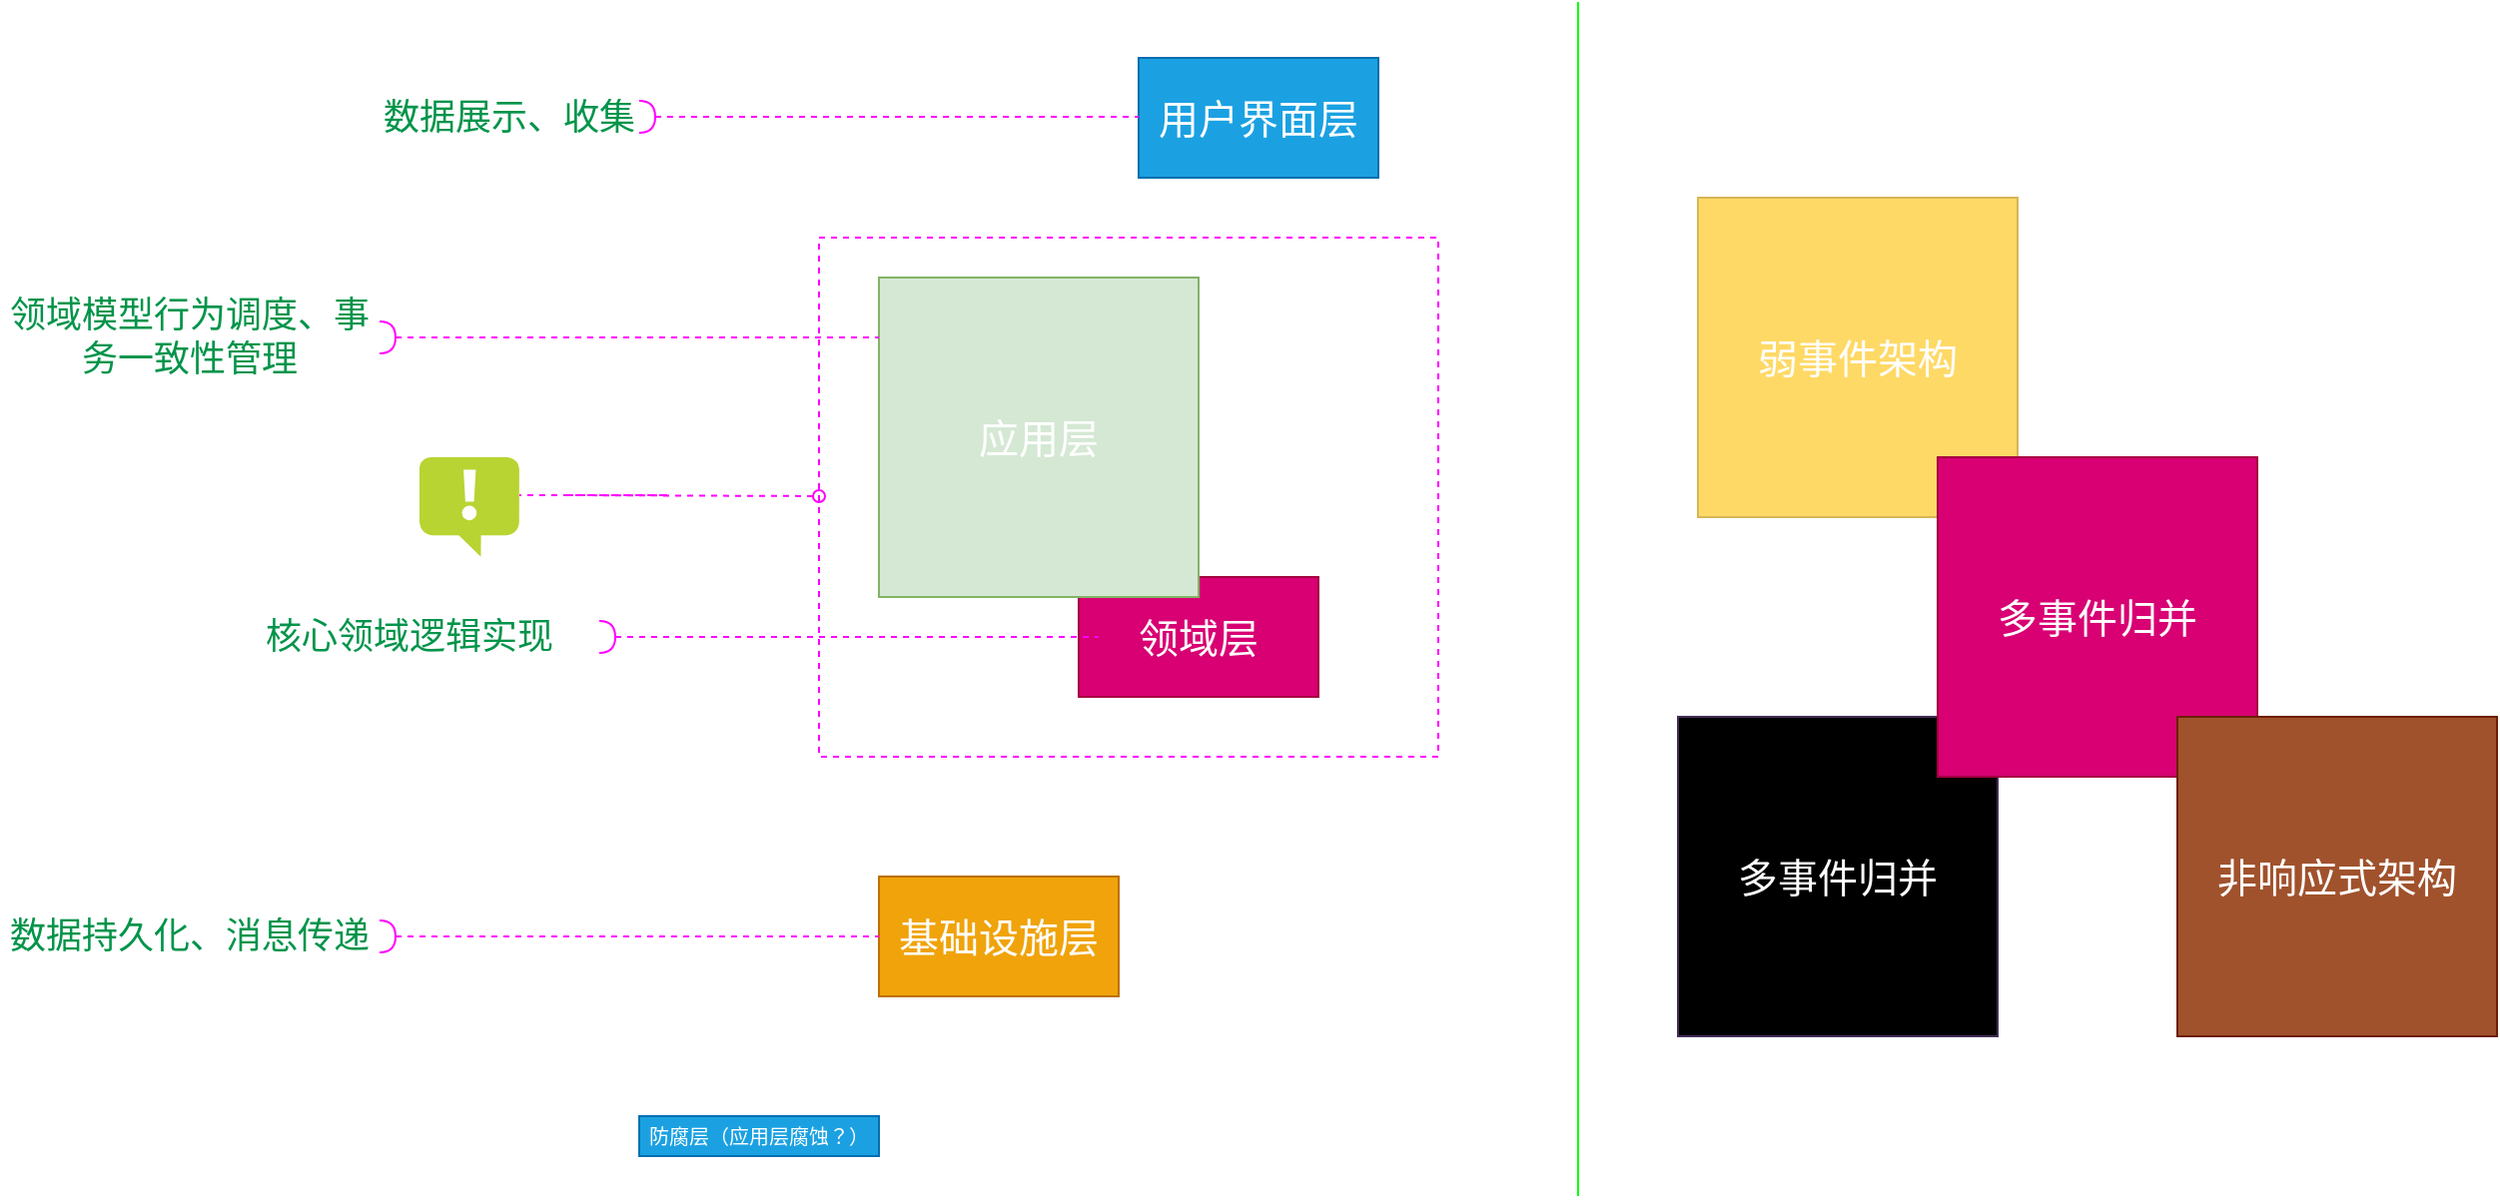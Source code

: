 <mxfile version="14.6.13" type="device"><diagram id="gMySlP0DNYXXV4hH28G2" name="第 1 页"><mxGraphModel dx="1773" dy="642" grid="1" gridSize="10" guides="1" tooltips="1" connect="1" arrows="1" fold="1" page="1" pageScale="1" pageWidth="827" pageHeight="1169" math="0" shadow="0"><root><mxCell id="0"/><mxCell id="1" parent="0"/><mxCell id="fRaxHKMR5lCe1m4wWHmw-14" value="" style="html=1;dashed=1;whitespace=wrap;fontSize=20;fontColor=#FFFFFF;strokeWidth=1;fillColor=#FFFFFF;strokeColor=#FF00FF;" parent="1" vertex="1"><mxGeometry x="260" y="210" width="310" height="260" as="geometry"/></mxCell><mxCell id="fRaxHKMR5lCe1m4wWHmw-1" value="" style="endArrow=none;html=1;strokeColor=#00FF00;" parent="1" edge="1"><mxGeometry width="50" height="50" relative="1" as="geometry"><mxPoint x="640" y="690" as="sourcePoint"/><mxPoint x="640" y="92" as="targetPoint"/></mxGeometry></mxCell><mxCell id="fRaxHKMR5lCe1m4wWHmw-3" value="弱事件架构" style="whiteSpace=wrap;html=1;aspect=fixed;strokeColor=#d6b656;fontSize=20;fontColor=#FFFFFF;fillColor=#FFD966;" parent="1" vertex="1"><mxGeometry x="700" y="190" width="160" height="160" as="geometry"/></mxCell><mxCell id="fRaxHKMR5lCe1m4wWHmw-4" value="多事件归并" style="whiteSpace=wrap;html=1;aspect=fixed;strokeColor=#432D57;fontSize=20;fontColor=#ffffff;fillColor=#000000;" parent="1" vertex="1"><mxGeometry x="690" y="450" width="160" height="160" as="geometry"/></mxCell><mxCell id="fRaxHKMR5lCe1m4wWHmw-2" value="多事件归并" style="whiteSpace=wrap;html=1;aspect=fixed;fillColor=#d80073;strokeColor=#A50040;fontSize=20;fontColor=#ffffff;" parent="1" vertex="1"><mxGeometry x="820" y="320" width="160" height="160" as="geometry"/></mxCell><mxCell id="fRaxHKMR5lCe1m4wWHmw-5" value="非响应式架构" style="whiteSpace=wrap;html=1;aspect=fixed;fillColor=#a0522d;strokeColor=#6D1F00;fontSize=20;fontColor=#ffffff;" parent="1" vertex="1"><mxGeometry x="940" y="450" width="160" height="160" as="geometry"/></mxCell><mxCell id="fRaxHKMR5lCe1m4wWHmw-6" value="用户界面层" style="rounded=0;whiteSpace=wrap;html=1;fontSize=20;strokeWidth=1;fillColor=#1ba1e2;strokeColor=#006EAF;fontColor=#ffffff;" parent="1" vertex="1"><mxGeometry x="420" y="120" width="120" height="60" as="geometry"/></mxCell><mxCell id="fRaxHKMR5lCe1m4wWHmw-8" value="数据展示、收集" style="text;html=1;strokeColor=none;fillColor=none;align=center;verticalAlign=middle;whiteSpace=wrap;rounded=0;fontColor=#00944A;fontSize=18;" parent="1" vertex="1"><mxGeometry x="10" y="140" width="190" height="20" as="geometry"/></mxCell><mxCell id="fRaxHKMR5lCe1m4wWHmw-9" value="" style="endArrow=none;dashed=1;html=1;fontSize=18;fontColor=#00944A;entryX=0;entryY=0.5;entryDx=0;entryDy=0;startArrow=halfCircle;startFill=0;strokeColor=#FF00FF;" parent="1" edge="1"><mxGeometry width="50" height="50" relative="1" as="geometry"><mxPoint x="170" y="149.5" as="sourcePoint"/><mxPoint x="420" y="149.5" as="targetPoint"/></mxGeometry></mxCell><mxCell id="fRaxHKMR5lCe1m4wWHmw-13" value="领域层" style="rounded=0;whiteSpace=wrap;html=1;fontSize=20;strokeWidth=1;fillColor=#d80073;strokeColor=#A50040;fontColor=#ffffff;" parent="1" vertex="1"><mxGeometry x="390" y="380" width="120" height="60" as="geometry"/></mxCell><mxCell id="fRaxHKMR5lCe1m4wWHmw-10" value="应用层" style="whiteSpace=wrap;html=1;aspect=fixed;fillColor=#d5e8d4;strokeColor=#82b366;fontSize=20;fontColor=#FFFFFF;" parent="1" vertex="1"><mxGeometry x="290" y="230" width="160" height="160" as="geometry"/></mxCell><mxCell id="fRaxHKMR5lCe1m4wWHmw-16" value="" style="endArrow=none;dashed=1;html=1;fontSize=18;fontColor=#00944A;entryX=0;entryY=0.5;entryDx=0;entryDy=0;startArrow=halfCircle;startFill=0;strokeColor=#FF00FF;" parent="1" edge="1"><mxGeometry width="50" height="50" relative="1" as="geometry"><mxPoint x="40" y="260" as="sourcePoint"/><mxPoint x="290" y="260" as="targetPoint"/></mxGeometry></mxCell><mxCell id="fRaxHKMR5lCe1m4wWHmw-17" value="领域模型行为调度、事务一致性管理" style="text;html=1;strokeColor=none;fillColor=none;align=center;verticalAlign=middle;whiteSpace=wrap;rounded=0;fontColor=#00944A;fontSize=18;" parent="1" vertex="1"><mxGeometry x="-150" y="250" width="190" height="20" as="geometry"/></mxCell><mxCell id="fRaxHKMR5lCe1m4wWHmw-18" value="" style="endArrow=none;dashed=1;html=1;fontSize=18;fontColor=#00944A;startArrow=oval;startFill=0;strokeColor=#FF00FF;exitX=0;exitY=0.498;exitDx=0;exitDy=0;exitPerimeter=0;" parent="1" source="fRaxHKMR5lCe1m4wWHmw-14" edge="1"><mxGeometry width="50" height="50" relative="1" as="geometry"><mxPoint x="10" y="339.5" as="sourcePoint"/><mxPoint x="110" y="339" as="targetPoint"/><Array as="points"><mxPoint x="130" y="339"/><mxPoint x="190" y="339"/><mxPoint x="170" y="339"/><mxPoint x="120" y="339"/></Array></mxGeometry></mxCell><mxCell id="fRaxHKMR5lCe1m4wWHmw-19" value="" style="aspect=fixed;html=1;points=[];align=center;image;fontSize=12;image=img/lib/mscae/Notification.svg;dashed=1;fontColor=#FFFFFF;strokeColor=#FF00FF;strokeWidth=1;fillColor=#FFFFFF;" parent="1" vertex="1"><mxGeometry x="60" y="320" width="50" height="50" as="geometry"/></mxCell><mxCell id="fRaxHKMR5lCe1m4wWHmw-20" value="" style="endArrow=none;dashed=1;html=1;fontSize=18;fontColor=#00944A;entryX=0;entryY=0.5;entryDx=0;entryDy=0;startArrow=halfCircle;startFill=0;strokeColor=#FF00FF;" parent="1" edge="1"><mxGeometry width="50" height="50" relative="1" as="geometry"><mxPoint x="150" y="410" as="sourcePoint"/><mxPoint x="400" y="410" as="targetPoint"/></mxGeometry></mxCell><mxCell id="fRaxHKMR5lCe1m4wWHmw-21" value="核心领域逻辑实现" style="text;html=1;strokeColor=none;fillColor=none;align=center;verticalAlign=middle;whiteSpace=wrap;rounded=0;fontColor=#00944A;fontSize=18;" parent="1" vertex="1"><mxGeometry x="-40" y="400" width="190" height="20" as="geometry"/></mxCell><mxCell id="fRaxHKMR5lCe1m4wWHmw-22" value="基础设施层" style="rounded=0;whiteSpace=wrap;html=1;fontSize=20;strokeWidth=1;fillColor=#f0a30a;strokeColor=#BD7000;fontColor=#FFFFFF;" parent="1" vertex="1"><mxGeometry x="290" y="530" width="120" height="60" as="geometry"/></mxCell><mxCell id="fRaxHKMR5lCe1m4wWHmw-23" value="" style="endArrow=none;dashed=1;html=1;fontSize=18;fontColor=#00944A;entryX=0;entryY=0.5;entryDx=0;entryDy=0;startArrow=halfCircle;startFill=0;strokeColor=#FF00FF;" parent="1" edge="1"><mxGeometry width="50" height="50" relative="1" as="geometry"><mxPoint x="40" y="560" as="sourcePoint"/><mxPoint x="290" y="560" as="targetPoint"/></mxGeometry></mxCell><mxCell id="fRaxHKMR5lCe1m4wWHmw-24" value="数据持久化、消息传递" style="text;html=1;strokeColor=none;fillColor=none;align=center;verticalAlign=middle;whiteSpace=wrap;rounded=0;fontColor=#00944A;fontSize=18;" parent="1" vertex="1"><mxGeometry x="-150" y="550" width="190" height="20" as="geometry"/></mxCell><mxCell id="fRaxHKMR5lCe1m4wWHmw-25" value="防腐层（应用层腐蚀？）" style="rounded=0;whiteSpace=wrap;html=1;fontSize=10;strokeWidth=1;fillColor=#1ba1e2;strokeColor=#006EAF;fontColor=#ffffff;" parent="1" vertex="1"><mxGeometry x="170" y="650" width="120" height="20" as="geometry"/></mxCell></root></mxGraphModel></diagram></mxfile>